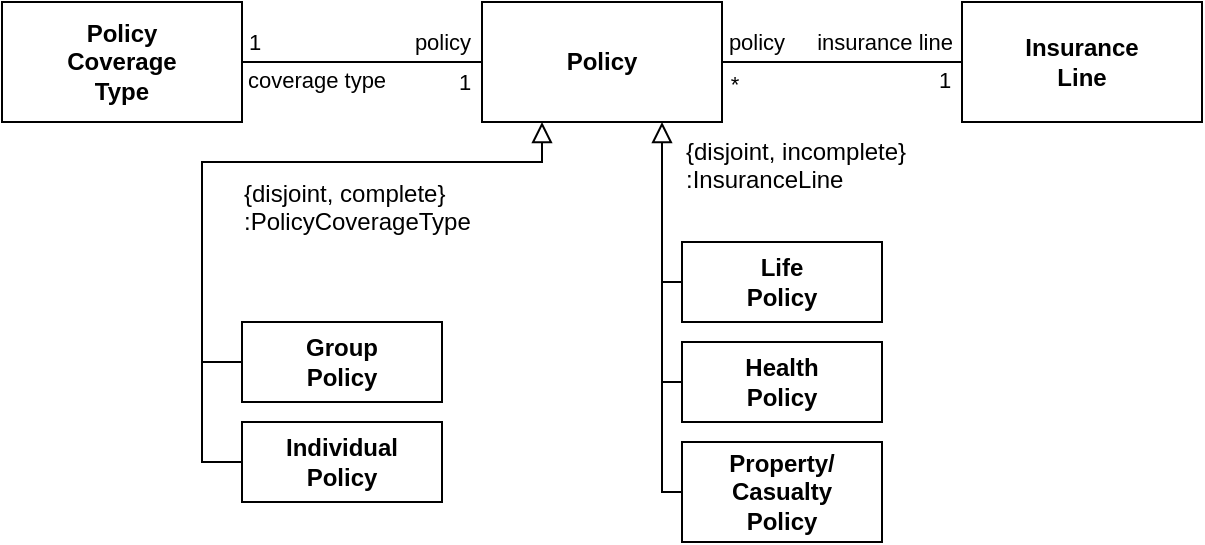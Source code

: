 <mxfile version="21.6.5" type="device">
  <diagram name="Page-1" id="9ONMelKAI8XRp-iHE71b">
    <mxGraphModel dx="864" dy="495" grid="1" gridSize="10" guides="1" tooltips="1" connect="1" arrows="1" fold="1" page="1" pageScale="1" pageWidth="1169" pageHeight="827" math="0" shadow="0">
      <root>
        <mxCell id="0" />
        <mxCell id="1" parent="0" />
        <mxCell id="4EmrVAg5ak5E2dkCRsF7-3" value="" style="edgeStyle=orthogonalEdgeStyle;rounded=0;orthogonalLoop=1;jettySize=auto;html=1;endArrow=none;endFill=0;" edge="1" parent="1" source="4EmrVAg5ak5E2dkCRsF7-1" target="4EmrVAg5ak5E2dkCRsF7-2">
          <mxGeometry relative="1" as="geometry" />
        </mxCell>
        <mxCell id="4EmrVAg5ak5E2dkCRsF7-6" value="1" style="edgeLabel;html=1;align=center;verticalAlign=middle;resizable=0;points=[];" vertex="1" connectable="0" parent="4EmrVAg5ak5E2dkCRsF7-3">
          <mxGeometry x="-0.667" relative="1" as="geometry">
            <mxPoint x="-14" y="-10" as="offset" />
          </mxGeometry>
        </mxCell>
        <mxCell id="4EmrVAg5ak5E2dkCRsF7-7" value="coverage type" style="edgeLabel;html=1;align=center;verticalAlign=middle;resizable=0;points=[];" vertex="1" connectable="0" parent="4EmrVAg5ak5E2dkCRsF7-3">
          <mxGeometry x="-0.617" relative="1" as="geometry">
            <mxPoint x="14" y="9" as="offset" />
          </mxGeometry>
        </mxCell>
        <mxCell id="4EmrVAg5ak5E2dkCRsF7-8" value="policy" style="edgeLabel;html=1;align=center;verticalAlign=middle;resizable=0;points=[];" vertex="1" connectable="0" parent="4EmrVAg5ak5E2dkCRsF7-3">
          <mxGeometry x="0.717" y="-2" relative="1" as="geometry">
            <mxPoint x="-3" y="-12" as="offset" />
          </mxGeometry>
        </mxCell>
        <mxCell id="4EmrVAg5ak5E2dkCRsF7-9" value="1" style="edgeLabel;html=1;align=center;verticalAlign=middle;resizable=0;points=[];" vertex="1" connectable="0" parent="4EmrVAg5ak5E2dkCRsF7-3">
          <mxGeometry x="0.783" y="-3" relative="1" as="geometry">
            <mxPoint x="4" y="7" as="offset" />
          </mxGeometry>
        </mxCell>
        <mxCell id="4EmrVAg5ak5E2dkCRsF7-1" value="&lt;b&gt;Policy&lt;br&gt;Coverage&lt;br&gt;Type&lt;/b&gt;" style="fontStyle=0;html=1;whiteSpace=wrap;" vertex="1" parent="1">
          <mxGeometry x="40" y="40" width="120" height="60" as="geometry" />
        </mxCell>
        <mxCell id="4EmrVAg5ak5E2dkCRsF7-5" value="" style="edgeStyle=orthogonalEdgeStyle;rounded=0;orthogonalLoop=1;jettySize=auto;html=1;endArrow=none;endFill=0;" edge="1" parent="1" source="4EmrVAg5ak5E2dkCRsF7-2" target="4EmrVAg5ak5E2dkCRsF7-4">
          <mxGeometry relative="1" as="geometry" />
        </mxCell>
        <mxCell id="4EmrVAg5ak5E2dkCRsF7-10" value="policy" style="edgeLabel;html=1;align=center;verticalAlign=middle;resizable=0;points=[];" vertex="1" connectable="0" parent="4EmrVAg5ak5E2dkCRsF7-5">
          <mxGeometry x="-0.333" relative="1" as="geometry">
            <mxPoint x="-23" y="-10" as="offset" />
          </mxGeometry>
        </mxCell>
        <mxCell id="4EmrVAg5ak5E2dkCRsF7-11" value="*" style="edgeLabel;html=1;align=center;verticalAlign=middle;resizable=0;points=[];" vertex="1" connectable="0" parent="4EmrVAg5ak5E2dkCRsF7-5">
          <mxGeometry x="-0.667" relative="1" as="geometry">
            <mxPoint x="-14" y="11" as="offset" />
          </mxGeometry>
        </mxCell>
        <mxCell id="4EmrVAg5ak5E2dkCRsF7-12" value="insurance line" style="edgeLabel;html=1;align=center;verticalAlign=middle;resizable=0;points=[];" vertex="1" connectable="0" parent="4EmrVAg5ak5E2dkCRsF7-5">
          <mxGeometry x="0.467" y="-2" relative="1" as="geometry">
            <mxPoint x="-7" y="-12" as="offset" />
          </mxGeometry>
        </mxCell>
        <mxCell id="4EmrVAg5ak5E2dkCRsF7-13" value="1" style="edgeLabel;html=1;align=center;verticalAlign=middle;resizable=0;points=[];" vertex="1" connectable="0" parent="4EmrVAg5ak5E2dkCRsF7-5">
          <mxGeometry x="0.7" relative="1" as="geometry">
            <mxPoint x="9" y="9" as="offset" />
          </mxGeometry>
        </mxCell>
        <mxCell id="4EmrVAg5ak5E2dkCRsF7-2" value="&lt;b&gt;Policy&lt;/b&gt;" style="whiteSpace=wrap;html=1;fontStyle=0;" vertex="1" parent="1">
          <mxGeometry x="280" y="40" width="120" height="60" as="geometry" />
        </mxCell>
        <mxCell id="4EmrVAg5ak5E2dkCRsF7-4" value="&lt;b&gt;Insurance&lt;br&gt;Line&lt;/b&gt;" style="whiteSpace=wrap;html=1;fontStyle=0;" vertex="1" parent="1">
          <mxGeometry x="520" y="40" width="120" height="60" as="geometry" />
        </mxCell>
        <mxCell id="4EmrVAg5ak5E2dkCRsF7-26" style="edgeStyle=orthogonalEdgeStyle;rounded=0;orthogonalLoop=1;jettySize=auto;html=1;exitX=0;exitY=0.5;exitDx=0;exitDy=0;endArrow=none;endFill=0;" edge="1" parent="1" source="4EmrVAg5ak5E2dkCRsF7-14">
          <mxGeometry relative="1" as="geometry">
            <mxPoint x="370" y="180" as="targetPoint" />
          </mxGeometry>
        </mxCell>
        <mxCell id="4EmrVAg5ak5E2dkCRsF7-14" value="&lt;b&gt;Life&lt;br&gt;Policy&lt;br&gt;&lt;/b&gt;" style="whiteSpace=wrap;html=1;fontStyle=0;" vertex="1" parent="1">
          <mxGeometry x="380" y="160" width="100" height="40" as="geometry" />
        </mxCell>
        <mxCell id="4EmrVAg5ak5E2dkCRsF7-23" style="edgeStyle=orthogonalEdgeStyle;rounded=0;orthogonalLoop=1;jettySize=auto;html=1;exitX=0;exitY=0.5;exitDx=0;exitDy=0;endArrow=none;endFill=0;" edge="1" parent="1" source="4EmrVAg5ak5E2dkCRsF7-15">
          <mxGeometry relative="1" as="geometry">
            <mxPoint x="140" y="220" as="targetPoint" />
          </mxGeometry>
        </mxCell>
        <mxCell id="4EmrVAg5ak5E2dkCRsF7-15" value="&lt;b&gt;Group&lt;br&gt;Policy&lt;/b&gt;" style="whiteSpace=wrap;html=1;fontStyle=0;" vertex="1" parent="1">
          <mxGeometry x="160" y="200" width="100" height="40" as="geometry" />
        </mxCell>
        <mxCell id="4EmrVAg5ak5E2dkCRsF7-16" value="&lt;b&gt;Individual&lt;br&gt;Policy&lt;/b&gt;" style="whiteSpace=wrap;html=1;fontStyle=0;" vertex="1" parent="1">
          <mxGeometry x="160" y="250" width="100" height="40" as="geometry" />
        </mxCell>
        <mxCell id="4EmrVAg5ak5E2dkCRsF7-17" value="" style="endArrow=block;html=1;rounded=0;align=center;verticalAlign=bottom;endFill=0;labelBackgroundColor=none;endSize=8;exitX=0;exitY=0.5;exitDx=0;exitDy=0;entryX=0.25;entryY=1;entryDx=0;entryDy=0;" edge="1" parent="1" source="4EmrVAg5ak5E2dkCRsF7-16" target="4EmrVAg5ak5E2dkCRsF7-2">
          <mxGeometry x="0.222" y="-40" relative="1" as="geometry">
            <mxPoint x="360" y="260" as="sourcePoint" />
            <mxPoint x="520" y="260" as="targetPoint" />
            <Array as="points">
              <mxPoint x="140" y="270" />
              <mxPoint x="140" y="120" />
              <mxPoint x="310" y="120" />
            </Array>
            <mxPoint as="offset" />
          </mxGeometry>
        </mxCell>
        <mxCell id="4EmrVAg5ak5E2dkCRsF7-18" value="{disjoint, complete}&lt;br&gt;:PolicyCoverageType" style="resizable=0;html=1;align=left;verticalAlign=top;labelBackgroundColor=none;" connectable="0" vertex="1" parent="4EmrVAg5ak5E2dkCRsF7-17">
          <mxGeometry relative="1" as="geometry">
            <mxPoint x="9" y="2" as="offset" />
          </mxGeometry>
        </mxCell>
        <mxCell id="4EmrVAg5ak5E2dkCRsF7-24" style="edgeStyle=orthogonalEdgeStyle;rounded=0;orthogonalLoop=1;jettySize=auto;html=1;exitX=0;exitY=0.5;exitDx=0;exitDy=0;endArrow=none;endFill=0;" edge="1" parent="1" source="4EmrVAg5ak5E2dkCRsF7-19">
          <mxGeometry relative="1" as="geometry">
            <mxPoint x="370" y="230" as="targetPoint" />
          </mxGeometry>
        </mxCell>
        <mxCell id="4EmrVAg5ak5E2dkCRsF7-19" value="&lt;b&gt;Health&lt;br&gt;Policy&lt;br&gt;&lt;/b&gt;" style="whiteSpace=wrap;html=1;fontStyle=0;" vertex="1" parent="1">
          <mxGeometry x="380" y="210" width="100" height="40" as="geometry" />
        </mxCell>
        <mxCell id="4EmrVAg5ak5E2dkCRsF7-20" value="&lt;b&gt;Property/&lt;br&gt;Casualty&lt;br&gt;Policy&lt;br&gt;&lt;/b&gt;" style="whiteSpace=wrap;html=1;fontStyle=0;" vertex="1" parent="1">
          <mxGeometry x="380" y="260" width="100" height="50" as="geometry" />
        </mxCell>
        <mxCell id="4EmrVAg5ak5E2dkCRsF7-21" value="" style="endArrow=block;html=1;rounded=0;align=center;verticalAlign=bottom;endFill=0;labelBackgroundColor=none;endSize=8;exitX=0;exitY=0.5;exitDx=0;exitDy=0;entryX=0.75;entryY=1;entryDx=0;entryDy=0;" edge="1" parent="1" source="4EmrVAg5ak5E2dkCRsF7-20" target="4EmrVAg5ak5E2dkCRsF7-2">
          <mxGeometry x="-0.128" y="40" relative="1" as="geometry">
            <mxPoint x="360" y="260" as="sourcePoint" />
            <mxPoint x="520" y="260" as="targetPoint" />
            <Array as="points">
              <mxPoint x="370" y="285" />
            </Array>
            <mxPoint as="offset" />
          </mxGeometry>
        </mxCell>
        <mxCell id="4EmrVAg5ak5E2dkCRsF7-22" value="{disjoint, incomplete}&lt;br&gt;:InsuranceLine" style="resizable=0;html=1;align=left;verticalAlign=top;labelBackgroundColor=none;" connectable="0" vertex="1" parent="4EmrVAg5ak5E2dkCRsF7-21">
          <mxGeometry relative="1" as="geometry">
            <mxPoint x="10" y="-97" as="offset" />
          </mxGeometry>
        </mxCell>
      </root>
    </mxGraphModel>
  </diagram>
</mxfile>
